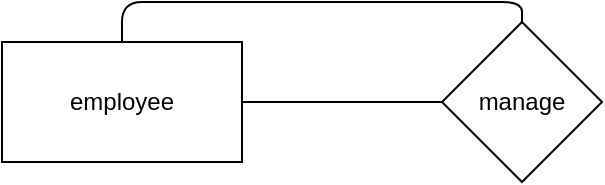 <mxfile>
    <diagram id="xaEyN-xRe_FyhjG6tCta" name="Page-1">
        <mxGraphModel dx="517" dy="287" grid="1" gridSize="10" guides="1" tooltips="1" connect="1" arrows="1" fold="1" page="1" pageScale="1" pageWidth="850" pageHeight="1100" math="0" shadow="0">
            <root>
                <mxCell id="0"/>
                <mxCell id="1" parent="0"/>
                <mxCell id="8" value="" style="edgeStyle=none;html=1;endArrow=none;endFill=0;" edge="1" parent="1" source="2" target="7">
                    <mxGeometry relative="1" as="geometry"/>
                </mxCell>
                <mxCell id="2" value="employee" style="rounded=0;whiteSpace=wrap;html=1;" parent="1" vertex="1">
                    <mxGeometry x="305" y="180" width="120" height="60" as="geometry"/>
                </mxCell>
                <mxCell id="6" style="edgeStyle=none;html=1;entryX=0;entryY=0.5;entryDx=0;entryDy=0;endArrow=none;endFill=0;strokeColor=default;shape=link;" parent="1" target="3" edge="1">
                    <mxGeometry relative="1" as="geometry">
                        <mxPoint x="620" y="210" as="sourcePoint"/>
                    </mxGeometry>
                </mxCell>
                <mxCell id="9" style="edgeStyle=orthogonalEdgeStyle;html=1;entryX=0.5;entryY=0;entryDx=0;entryDy=0;endArrow=none;endFill=0;" edge="1" parent="1" source="7" target="2">
                    <mxGeometry relative="1" as="geometry">
                        <Array as="points">
                            <mxPoint x="565" y="160"/>
                            <mxPoint x="365" y="160"/>
                        </Array>
                    </mxGeometry>
                </mxCell>
                <mxCell id="7" value="manage" style="rhombus;whiteSpace=wrap;html=1;rounded=0;" vertex="1" parent="1">
                    <mxGeometry x="525" y="170" width="80" height="80" as="geometry"/>
                </mxCell>
            </root>
        </mxGraphModel>
    </diagram>
</mxfile>